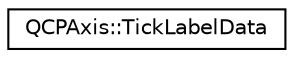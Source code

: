 digraph "Graphical Class Hierarchy"
{
  edge [fontname="Helvetica",fontsize="10",labelfontname="Helvetica",labelfontsize="10"];
  node [fontname="Helvetica",fontsize="10",shape=record];
  rankdir="LR";
  Node1 [label="QCPAxis::TickLabelData",height=0.2,width=0.4,color="black", fillcolor="white", style="filled",URL="$struct_q_c_p_axis_1_1_tick_label_data.html"];
}
